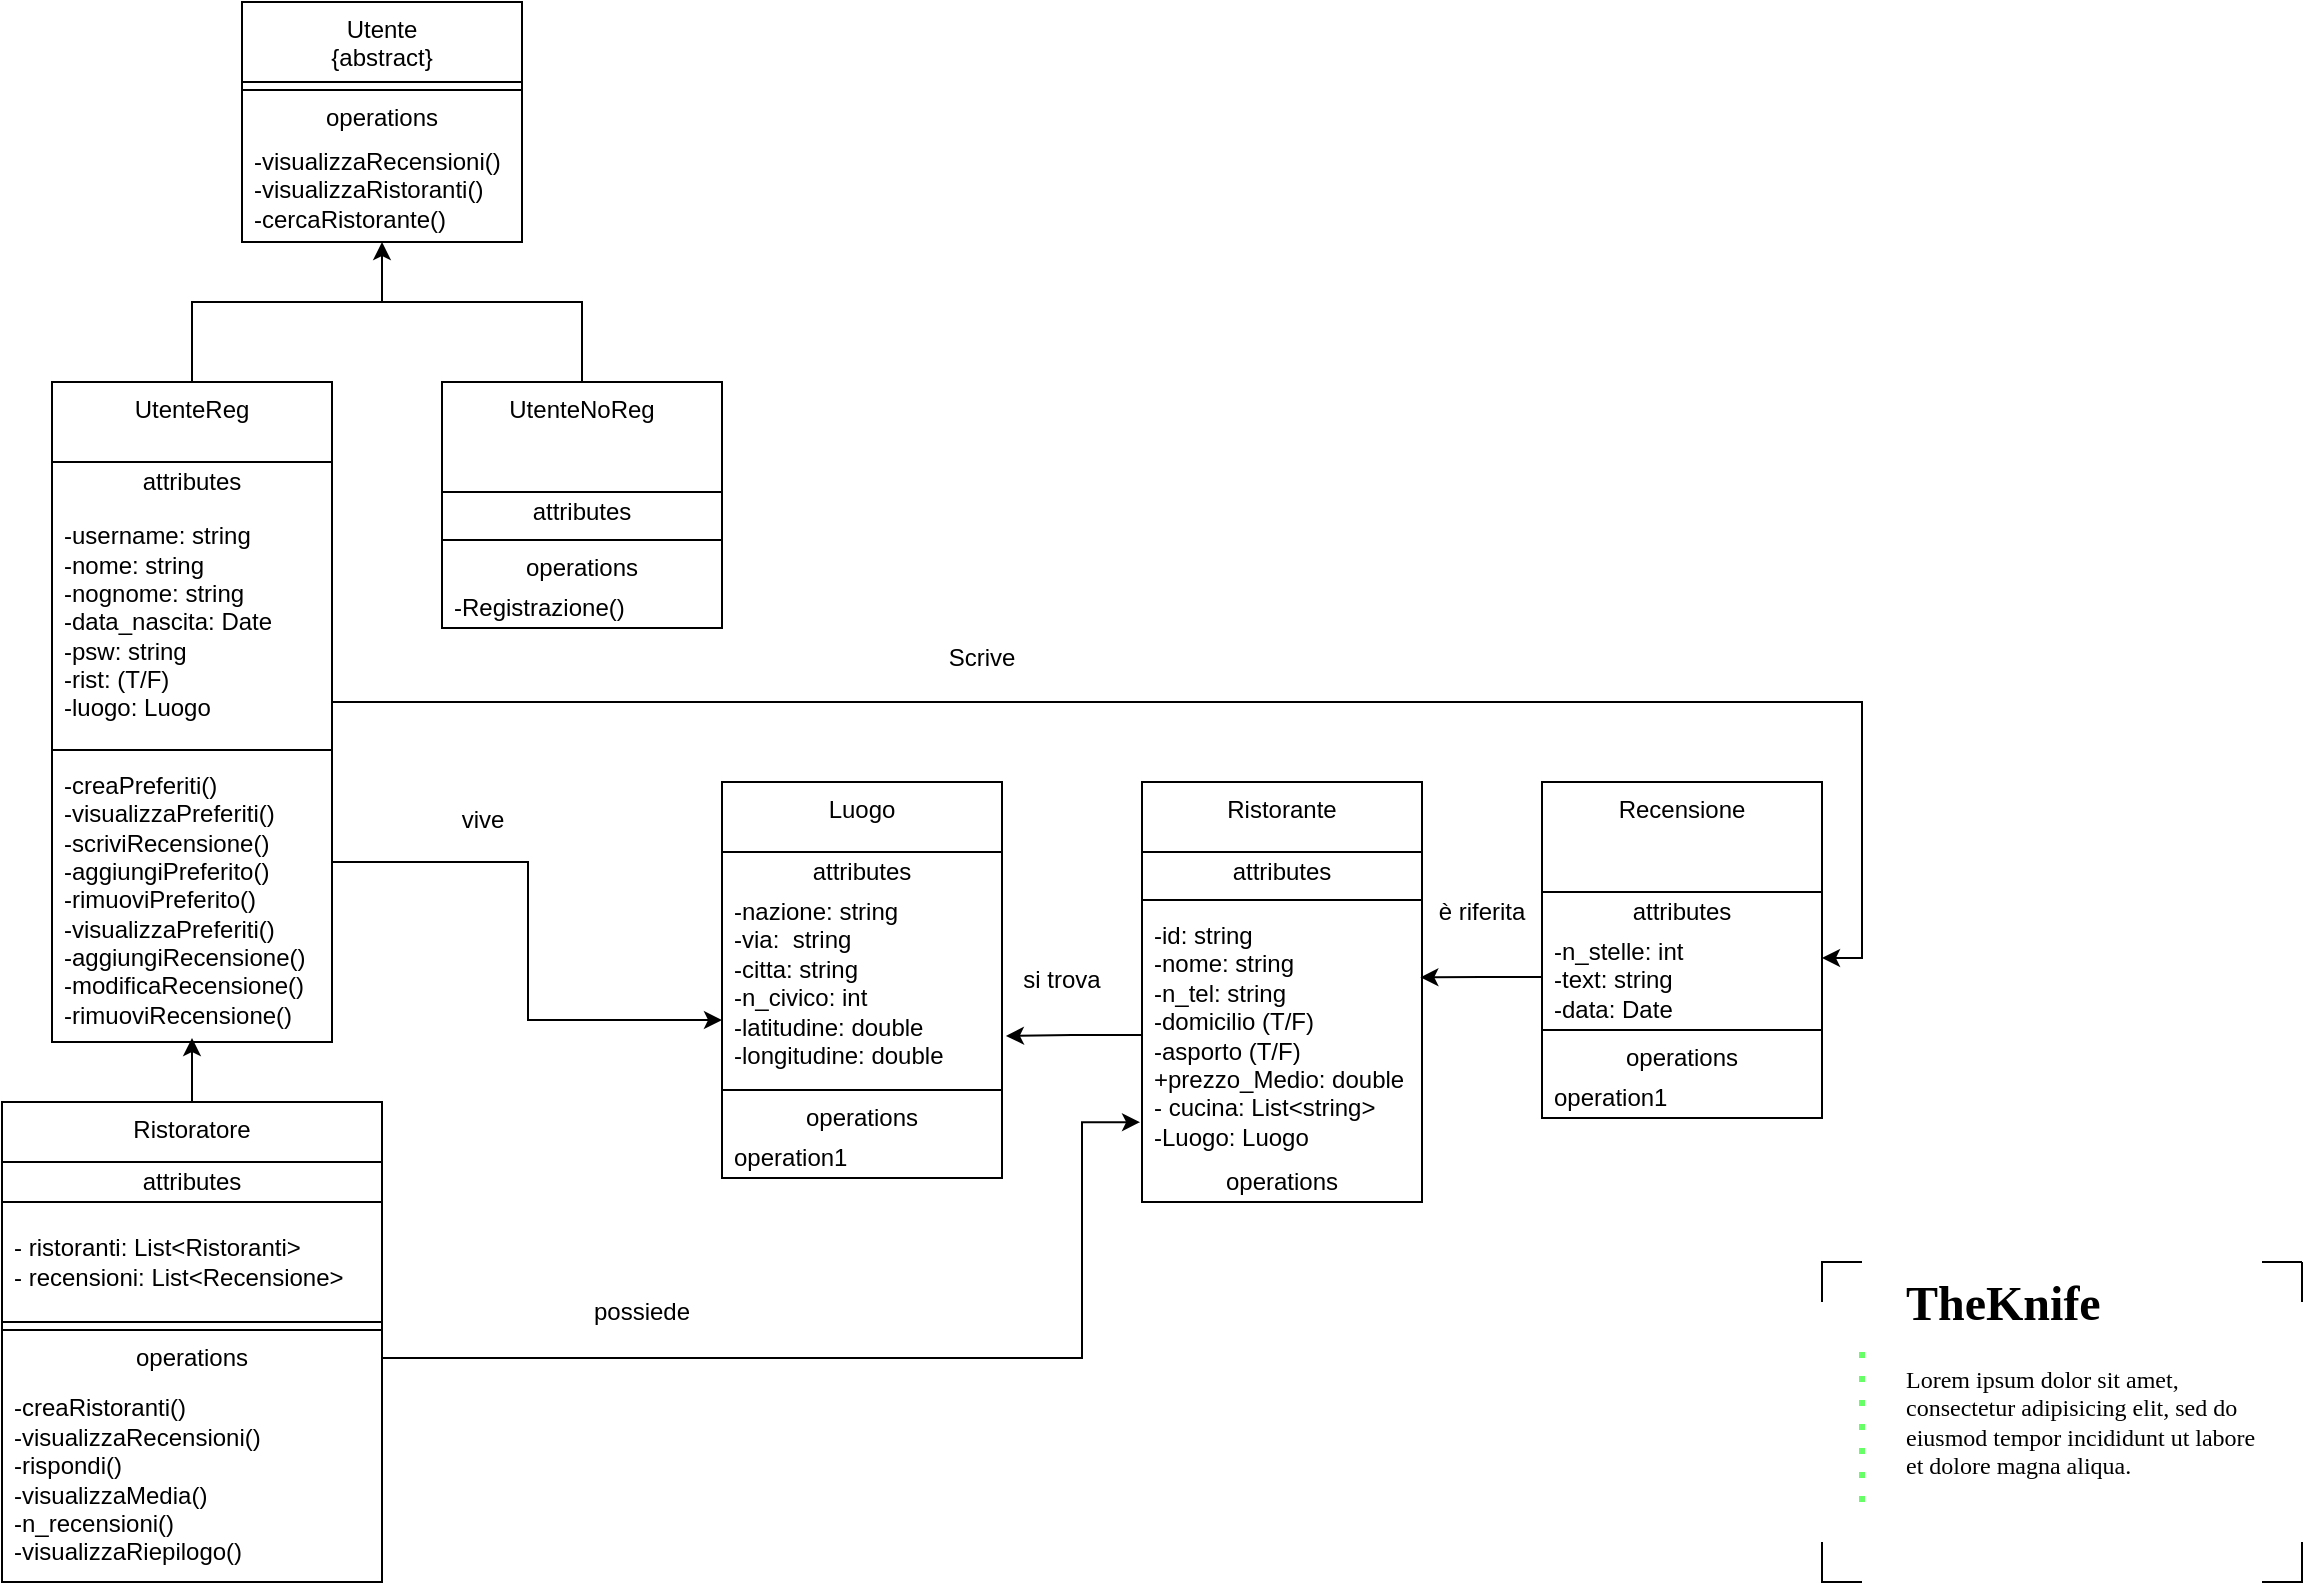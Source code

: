 <mxfile version="22.1.22" type="embed">
  <diagram name="Page-1" id="4kN5xnnU_OheXPAwVqNF">
    <mxGraphModel dx="1923" dy="1540" grid="1" gridSize="10" guides="1" tooltips="1" connect="1" arrows="1" fold="1" page="1" pageScale="1" pageWidth="850" pageHeight="1100" math="0" shadow="0">
      <root>
        <mxCell id="0" />
        <mxCell id="1" parent="0" />
        <mxCell id="CWcZoWYqdYBSjM3INNKV-1" value="&lt;h1 style=&quot;margin-top: 0px;&quot;&gt;&lt;font face=&quot;Verdana&quot;&gt;TheKnife&lt;/font&gt;&lt;/h1&gt;&lt;p&gt;&lt;font face=&quot;Verdana&quot;&gt;Lorem ipsum dolor sit amet, consectetur adipisicing elit, sed do eiusmod tempor incididunt ut labore et dolore magna aliqua.&lt;/font&gt;&lt;/p&gt;" style="text;html=1;whiteSpace=wrap;overflow=hidden;rounded=0;movable=1;resizable=1;rotatable=1;deletable=1;editable=1;locked=0;connectable=1;" parent="1" vertex="1">
          <mxGeometry x="880" y="10" width="180" height="140" as="geometry" />
        </mxCell>
        <mxCell id="CWcZoWYqdYBSjM3INNKV-2" value="" style="endArrow=none;dashed=1;html=1;dashPattern=1 3;strokeWidth=3;rounded=0;fillColor=#d5e8d4;strokeColor=#66FF66;movable=1;resizable=1;rotatable=1;deletable=1;editable=1;locked=0;connectable=1;" parent="1" edge="1">
          <mxGeometry width="50" height="50" relative="1" as="geometry">
            <mxPoint x="860" y="130" as="sourcePoint" />
            <mxPoint x="860" y="50" as="targetPoint" />
          </mxGeometry>
        </mxCell>
        <mxCell id="CWcZoWYqdYBSjM3INNKV-3" value="" style="endArrow=none;html=1;rounded=0;movable=1;resizable=1;rotatable=1;deletable=1;editable=1;locked=0;connectable=1;" parent="1" edge="1">
          <mxGeometry width="50" height="50" relative="1" as="geometry">
            <mxPoint x="1080" y="10" as="sourcePoint" />
            <mxPoint x="1060" y="10" as="targetPoint" />
          </mxGeometry>
        </mxCell>
        <mxCell id="CWcZoWYqdYBSjM3INNKV-4" value="" style="endArrow=none;html=1;rounded=0;movable=1;resizable=1;rotatable=1;deletable=1;editable=1;locked=0;connectable=1;" parent="1" edge="1">
          <mxGeometry width="50" height="50" relative="1" as="geometry">
            <mxPoint x="1080" y="10" as="sourcePoint" />
            <mxPoint x="1080" y="30" as="targetPoint" />
          </mxGeometry>
        </mxCell>
        <mxCell id="CWcZoWYqdYBSjM3INNKV-5" value="" style="endArrow=none;html=1;rounded=0;movable=1;resizable=1;rotatable=1;deletable=1;editable=1;locked=0;connectable=1;" parent="1" edge="1">
          <mxGeometry width="50" height="50" relative="1" as="geometry">
            <mxPoint x="1060" y="170" as="sourcePoint" />
            <mxPoint x="1080" y="150" as="targetPoint" />
            <Array as="points">
              <mxPoint x="1080" y="170" />
            </Array>
          </mxGeometry>
        </mxCell>
        <mxCell id="CWcZoWYqdYBSjM3INNKV-6" value="" style="endArrow=none;html=1;rounded=0;movable=1;resizable=1;rotatable=1;deletable=1;editable=1;locked=0;connectable=1;" parent="1" edge="1">
          <mxGeometry width="50" height="50" relative="1" as="geometry">
            <mxPoint x="840" y="30" as="sourcePoint" />
            <mxPoint x="860" y="10" as="targetPoint" />
            <Array as="points">
              <mxPoint x="840" y="10" />
            </Array>
          </mxGeometry>
        </mxCell>
        <mxCell id="CWcZoWYqdYBSjM3INNKV-7" value="" style="endArrow=none;html=1;rounded=0;movable=1;resizable=1;rotatable=1;deletable=1;editable=1;locked=0;connectable=1;" parent="1" edge="1">
          <mxGeometry width="50" height="50" relative="1" as="geometry">
            <mxPoint x="860" y="170" as="sourcePoint" />
            <mxPoint x="840" y="150" as="targetPoint" />
            <Array as="points">
              <mxPoint x="840" y="170" />
            </Array>
          </mxGeometry>
        </mxCell>
        <mxCell id="VzG-2pM0JNzL2qDlQ1p--2" value="Ristorante" style="swimlane;fontStyle=0;align=center;verticalAlign=top;childLayout=stackLayout;horizontal=1;startSize=35;horizontalStack=0;resizeParent=1;resizeParentMax=0;resizeLast=0;collapsible=0;marginBottom=0;html=1;whiteSpace=wrap;" parent="1" vertex="1">
          <mxGeometry x="500" y="-230" width="140" height="210" as="geometry" />
        </mxCell>
        <mxCell id="VzG-2pM0JNzL2qDlQ1p--3" value="attributes" style="text;html=1;strokeColor=none;fillColor=none;align=center;verticalAlign=middle;spacingLeft=4;spacingRight=4;overflow=hidden;rotatable=0;points=[[0,0.5],[1,0.5]];portConstraint=eastwest;whiteSpace=wrap;" parent="VzG-2pM0JNzL2qDlQ1p--2" vertex="1">
          <mxGeometry y="35" width="140" height="20" as="geometry" />
        </mxCell>
        <mxCell id="VzG-2pM0JNzL2qDlQ1p--4" value="" style="line;strokeWidth=1;fillColor=none;align=left;verticalAlign=middle;spacingTop=-1;spacingLeft=3;spacingRight=3;rotatable=0;labelPosition=right;points=[];portConstraint=eastwest;" parent="VzG-2pM0JNzL2qDlQ1p--2" vertex="1">
          <mxGeometry y="55" width="140" height="8" as="geometry" />
        </mxCell>
        <mxCell id="VzG-2pM0JNzL2qDlQ1p--5" value="-id: string&lt;div&gt;&lt;span style=&quot;background-color: transparent; color: light-dark(rgb(0, 0, 0), rgb(255, 255, 255));&quot;&gt;-nome: string&lt;/span&gt;&lt;div&gt;-n_tel: string&lt;/div&gt;&lt;div&gt;-domicilio (T/F)&lt;/div&gt;&lt;div&gt;&lt;span style=&quot;background-color: transparent; color: light-dark(rgb(0, 0, 0), rgb(255, 255, 255));&quot;&gt;-asporto&amp;nbsp;&lt;/span&gt;&lt;span style=&quot;background-color: transparent; color: light-dark(rgb(0, 0, 0), rgb(255, 255, 255));&quot;&gt;(T/F)&lt;/span&gt;&lt;/div&gt;&lt;div&gt;+prezzo_Medio: double&lt;/div&gt;&lt;/div&gt;&lt;div&gt;- cucina: List&amp;lt;string&amp;gt;&lt;/div&gt;&lt;div&gt;-Luogo: Luogo&lt;/div&gt;" style="text;html=1;strokeColor=none;fillColor=none;align=left;verticalAlign=middle;spacingLeft=4;spacingRight=4;overflow=hidden;rotatable=0;points=[[0,0.5],[1,0.5]];portConstraint=eastwest;whiteSpace=wrap;" parent="VzG-2pM0JNzL2qDlQ1p--2" vertex="1">
          <mxGeometry y="63" width="140" height="127" as="geometry" />
        </mxCell>
        <mxCell id="VzG-2pM0JNzL2qDlQ1p--6" value="operations" style="text;html=1;strokeColor=none;fillColor=none;align=center;verticalAlign=middle;spacingLeft=4;spacingRight=4;overflow=hidden;rotatable=0;points=[[0,0.5],[1,0.5]];portConstraint=eastwest;whiteSpace=wrap;" parent="VzG-2pM0JNzL2qDlQ1p--2" vertex="1">
          <mxGeometry y="190" width="140" height="20" as="geometry" />
        </mxCell>
        <mxCell id="VzG-2pM0JNzL2qDlQ1p--7" value="Luogo" style="swimlane;fontStyle=0;align=center;verticalAlign=top;childLayout=stackLayout;horizontal=1;startSize=35;horizontalStack=0;resizeParent=1;resizeParentMax=0;resizeLast=0;collapsible=0;marginBottom=0;html=1;whiteSpace=wrap;" parent="1" vertex="1">
          <mxGeometry x="290" y="-230" width="140" height="198" as="geometry" />
        </mxCell>
        <mxCell id="VzG-2pM0JNzL2qDlQ1p--8" value="attributes" style="text;html=1;strokeColor=none;fillColor=none;align=center;verticalAlign=middle;spacingLeft=4;spacingRight=4;overflow=hidden;rotatable=0;points=[[0,0.5],[1,0.5]];portConstraint=eastwest;whiteSpace=wrap;" parent="VzG-2pM0JNzL2qDlQ1p--7" vertex="1">
          <mxGeometry y="35" width="140" height="20" as="geometry" />
        </mxCell>
        <mxCell id="VzG-2pM0JNzL2qDlQ1p--9" value="-nazione: string&lt;div&gt;-via:&amp;nbsp; string&lt;/div&gt;&lt;div&gt;-citta: string&lt;/div&gt;&lt;div&gt;-n_civico: int&lt;/div&gt;&lt;div&gt;&lt;div&gt;-latitudine: double&lt;/div&gt;&lt;div&gt;-longitudine: double&lt;/div&gt;&lt;/div&gt;&lt;div&gt;&lt;br&gt;&lt;/div&gt;" style="text;html=1;strokeColor=none;fillColor=none;align=left;verticalAlign=middle;spacingLeft=4;spacingRight=4;overflow=hidden;rotatable=0;points=[[0,0.5],[1,0.5]];portConstraint=eastwest;whiteSpace=wrap;" parent="VzG-2pM0JNzL2qDlQ1p--7" vertex="1">
          <mxGeometry y="55" width="140" height="95" as="geometry" />
        </mxCell>
        <mxCell id="VzG-2pM0JNzL2qDlQ1p--10" value="" style="line;strokeWidth=1;fillColor=none;align=left;verticalAlign=middle;spacingTop=-1;spacingLeft=3;spacingRight=3;rotatable=0;labelPosition=right;points=[];portConstraint=eastwest;" parent="VzG-2pM0JNzL2qDlQ1p--7" vertex="1">
          <mxGeometry y="150" width="140" height="8" as="geometry" />
        </mxCell>
        <mxCell id="VzG-2pM0JNzL2qDlQ1p--11" value="operations" style="text;html=1;strokeColor=none;fillColor=none;align=center;verticalAlign=middle;spacingLeft=4;spacingRight=4;overflow=hidden;rotatable=0;points=[[0,0.5],[1,0.5]];portConstraint=eastwest;whiteSpace=wrap;" parent="VzG-2pM0JNzL2qDlQ1p--7" vertex="1">
          <mxGeometry y="158" width="140" height="20" as="geometry" />
        </mxCell>
        <mxCell id="VzG-2pM0JNzL2qDlQ1p--12" value="operation1" style="text;html=1;strokeColor=none;fillColor=none;align=left;verticalAlign=middle;spacingLeft=4;spacingRight=4;overflow=hidden;rotatable=0;points=[[0,0.5],[1,0.5]];portConstraint=eastwest;whiteSpace=wrap;" parent="VzG-2pM0JNzL2qDlQ1p--7" vertex="1">
          <mxGeometry y="178" width="140" height="20" as="geometry" />
        </mxCell>
        <mxCell id="VzG-2pM0JNzL2qDlQ1p--13" value="Recensione" style="swimlane;fontStyle=0;align=center;verticalAlign=top;childLayout=stackLayout;horizontal=1;startSize=55;horizontalStack=0;resizeParent=1;resizeParentMax=0;resizeLast=0;collapsible=0;marginBottom=0;html=1;whiteSpace=wrap;" parent="1" vertex="1">
          <mxGeometry x="700" y="-230" width="140" height="168" as="geometry" />
        </mxCell>
        <mxCell id="VzG-2pM0JNzL2qDlQ1p--14" value="attributes" style="text;html=1;strokeColor=none;fillColor=none;align=center;verticalAlign=middle;spacingLeft=4;spacingRight=4;overflow=hidden;rotatable=0;points=[[0,0.5],[1,0.5]];portConstraint=eastwest;whiteSpace=wrap;" parent="VzG-2pM0JNzL2qDlQ1p--13" vertex="1">
          <mxGeometry y="55" width="140" height="20" as="geometry" />
        </mxCell>
        <mxCell id="VzG-2pM0JNzL2qDlQ1p--15" value="&lt;font color=&quot;#000000&quot; style=&quot;color: light-dark(rgb(0, 0, 0), rgb(255, 255, 255));&quot;&gt;-n_stelle: int&lt;/font&gt;&lt;div&gt;&lt;font color=&quot;#000000&quot; style=&quot;color: light-dark(rgb(0, 0, 0), rgb(255, 255, 255));&quot;&gt;-text: string&amp;nbsp;&lt;/font&gt;&lt;/div&gt;&lt;div&gt;&lt;font color=&quot;#000000&quot; style=&quot;color: light-dark(rgb(0, 0, 0), rgb(255, 255, 255));&quot;&gt;-data: Date&lt;/font&gt;&lt;/div&gt;" style="text;html=1;strokeColor=light-dark(transparent,#FFFFFF);fillColor=none;align=left;verticalAlign=middle;spacingLeft=4;spacingRight=4;overflow=hidden;rotatable=0;points=[[0,0.5],[1,0.5]];portConstraint=eastwest;fontColor=#808080;whiteSpace=wrap;" parent="VzG-2pM0JNzL2qDlQ1p--13" vertex="1">
          <mxGeometry y="75" width="140" height="45" as="geometry" />
        </mxCell>
        <mxCell id="VzG-2pM0JNzL2qDlQ1p--16" value="" style="line;strokeWidth=1;fillColor=none;align=left;verticalAlign=middle;spacingTop=-1;spacingLeft=3;spacingRight=3;rotatable=0;labelPosition=right;points=[];portConstraint=eastwest;" parent="VzG-2pM0JNzL2qDlQ1p--13" vertex="1">
          <mxGeometry y="120" width="140" height="8" as="geometry" />
        </mxCell>
        <mxCell id="VzG-2pM0JNzL2qDlQ1p--17" value="operations" style="text;html=1;strokeColor=none;fillColor=none;align=center;verticalAlign=middle;spacingLeft=4;spacingRight=4;overflow=hidden;rotatable=0;points=[[0,0.5],[1,0.5]];portConstraint=eastwest;whiteSpace=wrap;" parent="VzG-2pM0JNzL2qDlQ1p--13" vertex="1">
          <mxGeometry y="128" width="140" height="20" as="geometry" />
        </mxCell>
        <mxCell id="VzG-2pM0JNzL2qDlQ1p--18" value="operation1" style="text;html=1;strokeColor=none;fillColor=none;align=left;verticalAlign=middle;spacingLeft=4;spacingRight=4;overflow=hidden;rotatable=0;points=[[0,0.5],[1,0.5]];portConstraint=eastwest;whiteSpace=wrap;" parent="VzG-2pM0JNzL2qDlQ1p--13" vertex="1">
          <mxGeometry y="148" width="140" height="20" as="geometry" />
        </mxCell>
        <mxCell id="VzG-2pM0JNzL2qDlQ1p--21" value="&lt;div&gt;Utente&lt;/div&gt;&lt;div&gt;{abstract}&lt;/div&gt;" style="swimlane;fontStyle=0;align=center;verticalAlign=top;childLayout=stackLayout;horizontal=1;startSize=40;horizontalStack=0;resizeParent=1;resizeParentMax=0;resizeLast=0;collapsible=0;marginBottom=0;html=1;whiteSpace=wrap;" parent="1" vertex="1">
          <mxGeometry x="50" y="-620" width="140" height="120" as="geometry" />
        </mxCell>
        <mxCell id="VzG-2pM0JNzL2qDlQ1p--22" value="" style="line;strokeWidth=1;fillColor=none;align=left;verticalAlign=middle;spacingTop=-1;spacingLeft=3;spacingRight=3;rotatable=0;labelPosition=right;points=[];portConstraint=eastwest;" parent="VzG-2pM0JNzL2qDlQ1p--21" vertex="1">
          <mxGeometry y="40" width="140" height="8" as="geometry" />
        </mxCell>
        <mxCell id="VzG-2pM0JNzL2qDlQ1p--23" value="operations" style="text;html=1;strokeColor=none;fillColor=none;align=center;verticalAlign=middle;spacingLeft=4;spacingRight=4;overflow=hidden;rotatable=0;points=[[0,0.5],[1,0.5]];portConstraint=eastwest;whiteSpace=wrap;" parent="VzG-2pM0JNzL2qDlQ1p--21" vertex="1">
          <mxGeometry y="48" width="140" height="20" as="geometry" />
        </mxCell>
        <mxCell id="VzG-2pM0JNzL2qDlQ1p--24" value="-visualizzaRecensioni()&lt;div&gt;-visualizzaRistoranti()&lt;/div&gt;&lt;div&gt;-cercaRistorante()&lt;/div&gt;" style="text;html=1;strokeColor=none;fillColor=none;align=left;verticalAlign=middle;spacingLeft=4;spacingRight=4;overflow=hidden;rotatable=0;points=[[0,0.5],[1,0.5]];portConstraint=eastwest;whiteSpace=wrap;" parent="VzG-2pM0JNzL2qDlQ1p--21" vertex="1">
          <mxGeometry y="68" width="140" height="52" as="geometry" />
        </mxCell>
        <mxCell id="8An6c7Bw5HbiRdQIPrrb-13" style="edgeStyle=orthogonalEdgeStyle;rounded=0;orthogonalLoop=1;jettySize=auto;html=1;exitX=0.5;exitY=0;exitDx=0;exitDy=0;" parent="1" source="VzG-2pM0JNzL2qDlQ1p--25" edge="1">
          <mxGeometry relative="1" as="geometry">
            <mxPoint x="120" y="-500" as="targetPoint" />
            <Array as="points">
              <mxPoint x="25" y="-470" />
              <mxPoint x="120" y="-470" />
            </Array>
          </mxGeometry>
        </mxCell>
        <mxCell id="VzG-2pM0JNzL2qDlQ1p--25" value="UtenteReg" style="swimlane;fontStyle=0;align=center;verticalAlign=top;childLayout=stackLayout;horizontal=1;startSize=40;horizontalStack=0;resizeParent=1;resizeParentMax=0;resizeLast=0;collapsible=0;marginBottom=0;html=1;whiteSpace=wrap;" parent="1" vertex="1">
          <mxGeometry x="-45" y="-430" width="140" height="330" as="geometry" />
        </mxCell>
        <mxCell id="VzG-2pM0JNzL2qDlQ1p--26" value="attributes" style="text;html=1;strokeColor=none;fillColor=none;align=center;verticalAlign=middle;spacingLeft=4;spacingRight=4;overflow=hidden;rotatable=0;points=[[0,0.5],[1,0.5]];portConstraint=eastwest;whiteSpace=wrap;" parent="VzG-2pM0JNzL2qDlQ1p--25" vertex="1">
          <mxGeometry y="40" width="140" height="20" as="geometry" />
        </mxCell>
        <mxCell id="VzG-2pM0JNzL2qDlQ1p--27" value="&lt;div&gt;&lt;span style=&quot;color: light-dark(rgb(0, 0, 0), rgb(255, 255, 255)); background-color: transparent;&quot;&gt;-username: string&lt;/span&gt;&lt;/div&gt;&lt;div&gt;&lt;span style=&quot;color: light-dark(rgb(0, 0, 0), rgb(255, 255, 255)); background-color: transparent;&quot;&gt;-nome: string&lt;/span&gt;&lt;/div&gt;&lt;div style=&quot;&quot;&gt;&lt;font style=&quot;color: light-dark(rgb(0, 0, 0), rgb(255, 255, 255));&quot;&gt;-nognome: string&lt;/font&gt;&lt;/div&gt;&lt;div style=&quot;&quot;&gt;&lt;font style=&quot;color: light-dark(rgb(0, 0, 0), rgb(255, 255, 255));&quot;&gt;-data_nascita: Date&lt;/font&gt;&lt;/div&gt;&lt;div style=&quot;&quot;&gt;&lt;font style=&quot;color: light-dark(rgb(0, 0, 0), rgb(255, 255, 255));&quot;&gt;-psw: string&lt;/font&gt;&lt;/div&gt;&lt;div style=&quot;&quot;&gt;&lt;font style=&quot;color: light-dark(rgb(0, 0, 0), rgb(255, 255, 255));&quot;&gt;-rist: (T/F)&lt;/font&gt;&lt;/div&gt;&lt;div style=&quot;&quot;&gt;&lt;font style=&quot;&quot;&gt;-luogo: Luogo&lt;font color=&quot;#7f7f7f&quot;&gt;&amp;nbsp;&lt;/font&gt;&lt;/font&gt;&lt;/div&gt;" style="text;html=1;strokeColor=none;fillColor=none;align=left;verticalAlign=middle;spacingLeft=4;spacingRight=4;overflow=hidden;rotatable=0;points=[[0,0.5],[1,0.5]];portConstraint=eastwest;whiteSpace=wrap;" parent="VzG-2pM0JNzL2qDlQ1p--25" vertex="1">
          <mxGeometry y="60" width="140" height="120" as="geometry" />
        </mxCell>
        <mxCell id="VzG-2pM0JNzL2qDlQ1p--28" value="" style="line;strokeWidth=1;fillColor=none;align=left;verticalAlign=middle;spacingTop=-1;spacingLeft=3;spacingRight=3;rotatable=0;labelPosition=right;points=[];portConstraint=eastwest;" parent="VzG-2pM0JNzL2qDlQ1p--25" vertex="1">
          <mxGeometry y="180" width="140" height="8" as="geometry" />
        </mxCell>
        <mxCell id="VzG-2pM0JNzL2qDlQ1p--29" value="-creaPreferiti()&lt;div&gt;-visualizzaPreferiti()&lt;/div&gt;&lt;div&gt;-scriviRecensione()&lt;/div&gt;&lt;div&gt;-aggiungiPreferito()&lt;/div&gt;&lt;div&gt;-rimuoviPreferito()&lt;/div&gt;&lt;div&gt;-visualizzaPreferiti()&lt;/div&gt;&lt;div&gt;-aggiungiRecensione()&lt;/div&gt;&lt;div&gt;-modificaRecensione()&lt;/div&gt;&lt;div&gt;-rimuoviRecensione()&lt;/div&gt;" style="text;html=1;strokeColor=none;fillColor=none;align=left;verticalAlign=middle;spacingLeft=4;spacingRight=4;overflow=hidden;rotatable=0;points=[[0,0.5],[1,0.5]];portConstraint=eastwest;whiteSpace=wrap;" parent="VzG-2pM0JNzL2qDlQ1p--25" vertex="1">
          <mxGeometry y="188" width="140" height="142" as="geometry" />
        </mxCell>
        <mxCell id="VzG-2pM0JNzL2qDlQ1p--30" value="&lt;span style=&quot;text-align: left;&quot;&gt;UtenteNoReg&lt;/span&gt;" style="swimlane;fontStyle=0;align=center;verticalAlign=top;childLayout=stackLayout;horizontal=1;startSize=55;horizontalStack=0;resizeParent=1;resizeParentMax=0;resizeLast=0;collapsible=0;marginBottom=0;html=1;whiteSpace=wrap;" parent="1" vertex="1">
          <mxGeometry x="150" y="-430" width="140" height="123" as="geometry" />
        </mxCell>
        <mxCell id="VzG-2pM0JNzL2qDlQ1p--31" value="attributes" style="text;html=1;strokeColor=none;fillColor=none;align=center;verticalAlign=middle;spacingLeft=4;spacingRight=4;overflow=hidden;rotatable=0;points=[[0,0.5],[1,0.5]];portConstraint=eastwest;whiteSpace=wrap;" parent="VzG-2pM0JNzL2qDlQ1p--30" vertex="1">
          <mxGeometry y="55" width="140" height="20" as="geometry" />
        </mxCell>
        <mxCell id="VzG-2pM0JNzL2qDlQ1p--32" value="" style="line;strokeWidth=1;fillColor=none;align=left;verticalAlign=middle;spacingTop=-1;spacingLeft=3;spacingRight=3;rotatable=0;labelPosition=right;points=[];portConstraint=eastwest;" parent="VzG-2pM0JNzL2qDlQ1p--30" vertex="1">
          <mxGeometry y="75" width="140" height="8" as="geometry" />
        </mxCell>
        <mxCell id="VzG-2pM0JNzL2qDlQ1p--33" value="operations" style="text;html=1;strokeColor=none;fillColor=none;align=center;verticalAlign=middle;spacingLeft=4;spacingRight=4;overflow=hidden;rotatable=0;points=[[0,0.5],[1,0.5]];portConstraint=eastwest;whiteSpace=wrap;" parent="VzG-2pM0JNzL2qDlQ1p--30" vertex="1">
          <mxGeometry y="83" width="140" height="20" as="geometry" />
        </mxCell>
        <mxCell id="VzG-2pM0JNzL2qDlQ1p--34" value="-Registrazione()" style="text;html=1;strokeColor=none;fillColor=none;align=left;verticalAlign=middle;spacingLeft=4;spacingRight=4;overflow=hidden;rotatable=0;points=[[0,0.5],[1,0.5]];portConstraint=eastwest;whiteSpace=wrap;" parent="VzG-2pM0JNzL2qDlQ1p--30" vertex="1">
          <mxGeometry y="103" width="140" height="20" as="geometry" />
        </mxCell>
        <mxCell id="VzG-2pM0JNzL2qDlQ1p--35" value="Ristoratore" style="swimlane;fontStyle=0;align=center;verticalAlign=top;childLayout=stackLayout;horizontal=1;startSize=30;horizontalStack=0;resizeParent=1;resizeParentMax=0;resizeLast=0;collapsible=0;marginBottom=0;html=1;whiteSpace=wrap;" parent="1" vertex="1">
          <mxGeometry x="-70" y="-70" width="190" height="240" as="geometry" />
        </mxCell>
        <mxCell id="VzG-2pM0JNzL2qDlQ1p--36" value="attributes" style="text;html=1;strokeColor=none;fillColor=none;align=center;verticalAlign=middle;spacingLeft=4;spacingRight=4;overflow=hidden;rotatable=0;points=[[0,0.5],[1,0.5]];portConstraint=eastwest;whiteSpace=wrap;" parent="VzG-2pM0JNzL2qDlQ1p--35" vertex="1">
          <mxGeometry y="30" width="190" height="20" as="geometry" />
        </mxCell>
        <mxCell id="VzG-2pM0JNzL2qDlQ1p--37" value="&lt;font color=&quot;#000000&quot; style=&quot;color: light-dark(rgb(0, 0, 0), rgb(255, 255, 255));&quot;&gt;- ristoranti: List&amp;lt;Ristoranti&amp;gt;&lt;/font&gt;&lt;div&gt;&lt;font color=&quot;#000000&quot; style=&quot;color: light-dark(rgb(0, 0, 0), rgb(255, 255, 255));&quot;&gt;- recensioni: List&amp;lt;Recensione&amp;gt;&lt;/font&gt;&lt;/div&gt;" style="text;html=1;strokeColor=#000000;fillColor=none;align=left;verticalAlign=middle;spacingLeft=4;spacingRight=4;overflow=hidden;rotatable=0;points=[[0,0.5],[1,0.5]];portConstraint=eastwest;fontColor=#808080;whiteSpace=wrap;" parent="VzG-2pM0JNzL2qDlQ1p--35" vertex="1">
          <mxGeometry y="50" width="190" height="60" as="geometry" />
        </mxCell>
        <mxCell id="VzG-2pM0JNzL2qDlQ1p--38" value="" style="line;strokeWidth=1;fillColor=none;align=left;verticalAlign=middle;spacingTop=-1;spacingLeft=3;spacingRight=3;rotatable=0;labelPosition=right;points=[];portConstraint=eastwest;" parent="VzG-2pM0JNzL2qDlQ1p--35" vertex="1">
          <mxGeometry y="110" width="190" height="8" as="geometry" />
        </mxCell>
        <mxCell id="VzG-2pM0JNzL2qDlQ1p--39" value="operations" style="text;html=1;strokeColor=none;fillColor=none;align=center;verticalAlign=middle;spacingLeft=4;spacingRight=4;overflow=hidden;rotatable=0;points=[[0,0.5],[1,0.5]];portConstraint=eastwest;whiteSpace=wrap;" parent="VzG-2pM0JNzL2qDlQ1p--35" vertex="1">
          <mxGeometry y="118" width="190" height="20" as="geometry" />
        </mxCell>
        <mxCell id="VzG-2pM0JNzL2qDlQ1p--40" value="-creaRistoranti()&lt;div&gt;-visualizzaRecensioni()&lt;/div&gt;&lt;div&gt;-rispondi()&lt;/div&gt;&lt;div&gt;-visualizzaMedia()&lt;/div&gt;&lt;div&gt;-n_recensioni()&lt;/div&gt;&lt;div&gt;-visualizzaRiepilogo()&lt;/div&gt;" style="text;html=1;strokeColor=none;fillColor=none;align=left;verticalAlign=middle;spacingLeft=4;spacingRight=4;overflow=hidden;rotatable=0;points=[[0,0.5],[1,0.5]];portConstraint=eastwest;whiteSpace=wrap;" parent="VzG-2pM0JNzL2qDlQ1p--35" vertex="1">
          <mxGeometry y="138" width="190" height="102" as="geometry" />
        </mxCell>
        <mxCell id="8An6c7Bw5HbiRdQIPrrb-6" style="rounded=0;orthogonalLoop=1;jettySize=auto;html=1;exitX=0.5;exitY=0;exitDx=0;exitDy=0;edgeStyle=orthogonalEdgeStyle;endArrow=none;startFill=0;" parent="1" source="VzG-2pM0JNzL2qDlQ1p--30" edge="1">
          <mxGeometry relative="1" as="geometry">
            <mxPoint x="120" y="-470" as="targetPoint" />
            <Array as="points">
              <mxPoint x="220" y="-470" />
              <mxPoint x="120" y="-470" />
            </Array>
          </mxGeometry>
        </mxCell>
        <mxCell id="8An6c7Bw5HbiRdQIPrrb-7" style="edgeStyle=orthogonalEdgeStyle;rounded=0;orthogonalLoop=1;jettySize=auto;html=1;exitX=0.5;exitY=0;exitDx=0;exitDy=0;entryX=0.5;entryY=0.986;entryDx=0;entryDy=0;entryPerimeter=0;" parent="1" source="VzG-2pM0JNzL2qDlQ1p--35" target="VzG-2pM0JNzL2qDlQ1p--29" edge="1">
          <mxGeometry relative="1" as="geometry" />
        </mxCell>
        <mxCell id="8An6c7Bw5HbiRdQIPrrb-8" style="edgeStyle=orthogonalEdgeStyle;rounded=0;orthogonalLoop=1;jettySize=auto;html=1;exitX=1;exitY=0.5;exitDx=0;exitDy=0;entryX=0;entryY=0.674;entryDx=0;entryDy=0;entryPerimeter=0;" parent="1" source="VzG-2pM0JNzL2qDlQ1p--27" target="VzG-2pM0JNzL2qDlQ1p--9" edge="1">
          <mxGeometry relative="1" as="geometry">
            <Array as="points">
              <mxPoint x="95" y="-190" />
              <mxPoint x="193" y="-190" />
              <mxPoint x="193" y="-111" />
            </Array>
          </mxGeometry>
        </mxCell>
        <mxCell id="8An6c7Bw5HbiRdQIPrrb-11" style="edgeStyle=orthogonalEdgeStyle;rounded=0;orthogonalLoop=1;jettySize=auto;html=1;exitX=0;exitY=0.5;exitDx=0;exitDy=0;entryX=1.014;entryY=0.758;entryDx=0;entryDy=0;entryPerimeter=0;" parent="1" source="VzG-2pM0JNzL2qDlQ1p--5" target="VzG-2pM0JNzL2qDlQ1p--9" edge="1">
          <mxGeometry relative="1" as="geometry" />
        </mxCell>
        <mxCell id="8An6c7Bw5HbiRdQIPrrb-12" style="edgeStyle=orthogonalEdgeStyle;rounded=0;orthogonalLoop=1;jettySize=auto;html=1;exitX=1;exitY=0.5;exitDx=0;exitDy=0;entryX=-0.007;entryY=0.843;entryDx=0;entryDy=0;entryPerimeter=0;" parent="1" source="VzG-2pM0JNzL2qDlQ1p--39" target="VzG-2pM0JNzL2qDlQ1p--5" edge="1">
          <mxGeometry relative="1" as="geometry">
            <mxPoint x="540" y="-10" as="targetPoint" />
            <Array as="points">
              <mxPoint x="470" y="58" />
              <mxPoint x="470" y="-60" />
            </Array>
          </mxGeometry>
        </mxCell>
        <mxCell id="8An6c7Bw5HbiRdQIPrrb-15" style="edgeStyle=orthogonalEdgeStyle;rounded=0;orthogonalLoop=1;jettySize=auto;html=1;exitX=1;exitY=0.5;exitDx=0;exitDy=0;entryX=1;entryY=0.289;entryDx=0;entryDy=0;entryPerimeter=0;movable=0;resizable=0;rotatable=0;deletable=0;editable=0;locked=1;connectable=0;" parent="1" source="VzG-2pM0JNzL2qDlQ1p--27" target="VzG-2pM0JNzL2qDlQ1p--15" edge="1">
          <mxGeometry relative="1" as="geometry">
            <Array as="points">
              <mxPoint x="95" y="-270" />
              <mxPoint x="860" y="-270" />
              <mxPoint x="860" y="-142" />
            </Array>
          </mxGeometry>
        </mxCell>
        <mxCell id="8An6c7Bw5HbiRdQIPrrb-16" value="Scrive" style="text;html=1;align=center;verticalAlign=middle;whiteSpace=wrap;rounded=0;movable=0;resizable=0;rotatable=0;deletable=0;editable=0;locked=1;connectable=0;" parent="1" vertex="1">
          <mxGeometry x="390" y="-307" width="60" height="30" as="geometry" />
        </mxCell>
        <mxCell id="8An6c7Bw5HbiRdQIPrrb-17" value="vive" style="text;html=1;align=center;verticalAlign=middle;resizable=0;points=[];autosize=1;strokeColor=none;fillColor=none;" parent="1" vertex="1">
          <mxGeometry x="150" y="-226" width="40" height="30" as="geometry" />
        </mxCell>
        <mxCell id="8An6c7Bw5HbiRdQIPrrb-18" value="si trova" style="text;html=1;align=center;verticalAlign=middle;whiteSpace=wrap;rounded=0;" parent="1" vertex="1">
          <mxGeometry x="430" y="-146" width="60" height="30" as="geometry" />
        </mxCell>
        <mxCell id="8An6c7Bw5HbiRdQIPrrb-19" value="possiede" style="text;html=1;align=center;verticalAlign=middle;whiteSpace=wrap;rounded=0;" parent="1" vertex="1">
          <mxGeometry x="220" y="20" width="60" height="30" as="geometry" />
        </mxCell>
        <mxCell id="8An6c7Bw5HbiRdQIPrrb-20" value="è riferita" style="text;html=1;align=center;verticalAlign=middle;whiteSpace=wrap;rounded=0;" parent="1" vertex="1">
          <mxGeometry x="640" y="-180" width="60" height="30" as="geometry" />
        </mxCell>
        <mxCell id="8An6c7Bw5HbiRdQIPrrb-22" style="edgeStyle=orthogonalEdgeStyle;rounded=0;orthogonalLoop=1;jettySize=auto;html=1;exitX=0;exitY=0.5;exitDx=0;exitDy=0;entryX=0.994;entryY=0.273;entryDx=0;entryDy=0;entryPerimeter=0;" parent="1" source="VzG-2pM0JNzL2qDlQ1p--15" target="VzG-2pM0JNzL2qDlQ1p--5" edge="1">
          <mxGeometry relative="1" as="geometry" />
        </mxCell>
      </root>
    </mxGraphModel>
  </diagram>
</mxfile>
